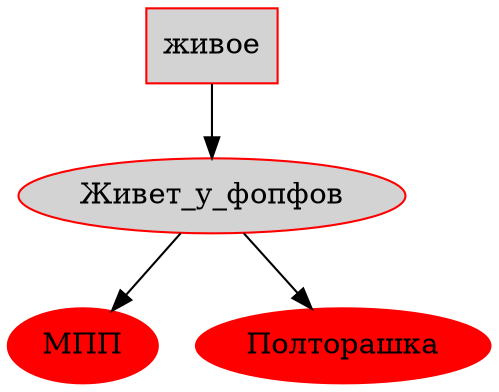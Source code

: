 digraph Dump{
node[color=red,fontsize=14, style=filled,fillcolor=lightgrey]
живое[shape=rectangle]
живое -> Живет_у_фопфов
Живет_у_фопфов -> МПП
МПП[fillcolor=red]
Живет_у_фопфов -> Полторашка
Полторашка[fillcolor=red]
}
